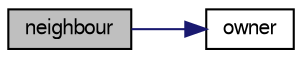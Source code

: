 digraph "neighbour"
{
  bgcolor="transparent";
  edge [fontname="FreeSans",fontsize="10",labelfontname="FreeSans",labelfontsize="10"];
  node [fontname="FreeSans",fontsize="10",shape=record];
  rankdir="LR";
  Node404 [label="neighbour",height=0.2,width=0.4,color="black", fillcolor="grey75", style="filled", fontcolor="black"];
  Node404 -> Node405 [color="midnightblue",fontsize="10",style="solid",fontname="FreeSans"];
  Node405 [label="owner",height=0.2,width=0.4,color="black",URL="$a27426.html#a84c9f008a105c7a1bc933fe760d4199b",tooltip="Does this side own the patch ? "];
}
